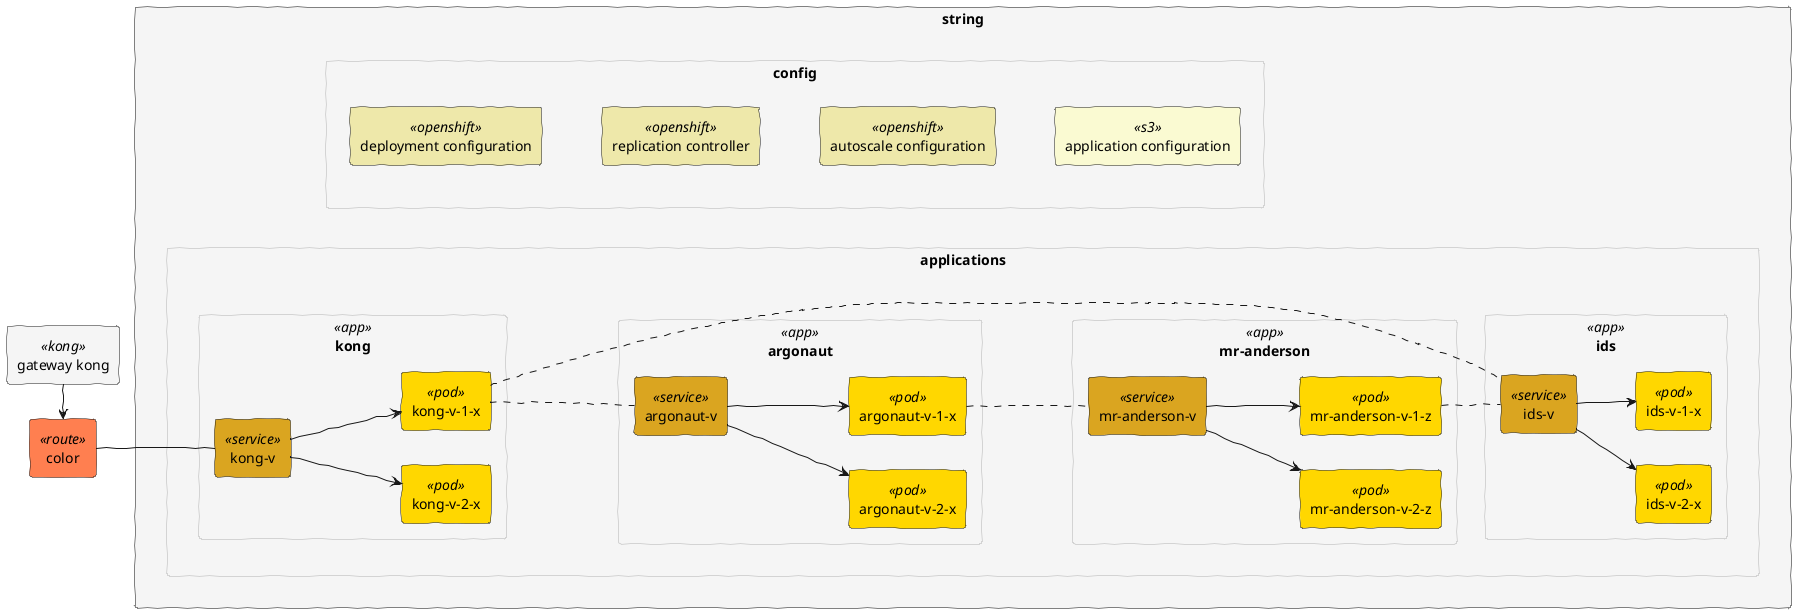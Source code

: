 @startuml

left to right direction

skinparam handwritten true
skinparam shadowing false

hide <<string>> stereotype
hide <<config>> stereotype
hide <<applications>> stereotype

skinparam rectangle {
  BorderColor<<string>> Gray
  BorderColor<<config>> LightGray
  BorderColor<<applications>> LightGray
  BorderColor<<app>> LightGray
  BackgroundColor<<service>> GoldenRod
  BackgroundColor<<pod>> Gold
  BackgroundColor<<openshift>> PaleGoldenRod
  BackgroundColor<<s3>> LightGoldenRodYellow
  BackgroundColor<<route>> Coral
  BackgroundColor WhiteSmoke
}

rectangle "string" <<string>> {
  rectangle "applications" <<applications>> as apps {

    rectangle "kong" <<app>> as appk {
      rectangle "kong-v" <<service>> as sk
      rectangle "kong-v-2-x" <<pod>> as pk2
      rectangle "kong-v-1-x" <<pod>> as pk1
    }

    rectangle "argonaut" <<app>> as appa {
      rectangle "argonaut-v" <<service>> as sa
      rectangle "argonaut-v-2-x" <<pod>> as pa2
      rectangle "argonaut-v-1-x" <<pod>> as pa1
    }

    rectangle "mr-anderson" <<app>> as appm {
      rectangle "mr-anderson-v" <<service>> as sm
      rectangle "mr-anderson-v-2-z" <<pod>> as pm2
      rectangle "mr-anderson-v-1-z" <<pod>> as pm1
    }

    rectangle "ids" <<app>> as appi {
      rectangle "ids-v" <<service>> as si
      rectangle "ids-v-2-x" <<pod>> as pi2
      rectangle "ids-v-1-x" <<pod>> as pi1
    }

  }

  rectangle "config" <<config>> as cfg {
    rectangle "replication controller" <<openshift>> as rcfg
    rectangle "autoscale configuration" <<openshift>> as ascfg
    rectangle "deployment configuration" <<openshift>> as dcfg
    rectangle "application configuration" <<s3>> as acfg
  }
}

rectangle color <<route>> as r
rectangle "gateway kong" <<kong>> as k

k -> r

sk --> pk1
sk --> pk2

sa --> pa1
sa --> pa2

sm --> pm1
sm --> pm2

si --> pi1
si --> pi2


pk1 .. sa
pk1 .. si
pa1 .. sm
pm1 .. si


dcfg -[hidden]- rcfg
rcfg -[hidden]- ascfg
ascfg -[hidden]- acfg

apps -[hidden]down- cfg

r -- sk

@enduml